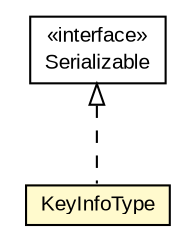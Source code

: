 #!/usr/local/bin/dot
#
# Class diagram 
# Generated by UMLGraph version R5_6-24-gf6e263 (http://www.umlgraph.org/)
#

digraph G {
	edge [fontname="arial",fontsize=10,labelfontname="arial",labelfontsize=10];
	node [fontname="arial",fontsize=10,shape=plaintext];
	nodesep=0.25;
	ranksep=0.5;
	// eu.europa.esig.jaxb.xmldsig.KeyInfoType
	c403891 [label=<<table title="eu.europa.esig.jaxb.xmldsig.KeyInfoType" border="0" cellborder="1" cellspacing="0" cellpadding="2" port="p" bgcolor="lemonChiffon" href="./KeyInfoType.html">
		<tr><td><table border="0" cellspacing="0" cellpadding="1">
<tr><td align="center" balign="center"> KeyInfoType </td></tr>
		</table></td></tr>
		</table>>, URL="./KeyInfoType.html", fontname="arial", fontcolor="black", fontsize=10.0];
	//eu.europa.esig.jaxb.xmldsig.KeyInfoType implements java.io.Serializable
	c404069:p -> c403891:p [dir=back,arrowtail=empty,style=dashed];
	// java.io.Serializable
	c404069 [label=<<table title="java.io.Serializable" border="0" cellborder="1" cellspacing="0" cellpadding="2" port="p" href="http://java.sun.com/j2se/1.4.2/docs/api/java/io/Serializable.html">
		<tr><td><table border="0" cellspacing="0" cellpadding="1">
<tr><td align="center" balign="center"> &#171;interface&#187; </td></tr>
<tr><td align="center" balign="center"> Serializable </td></tr>
		</table></td></tr>
		</table>>, URL="http://java.sun.com/j2se/1.4.2/docs/api/java/io/Serializable.html", fontname="arial", fontcolor="black", fontsize=10.0];
}

